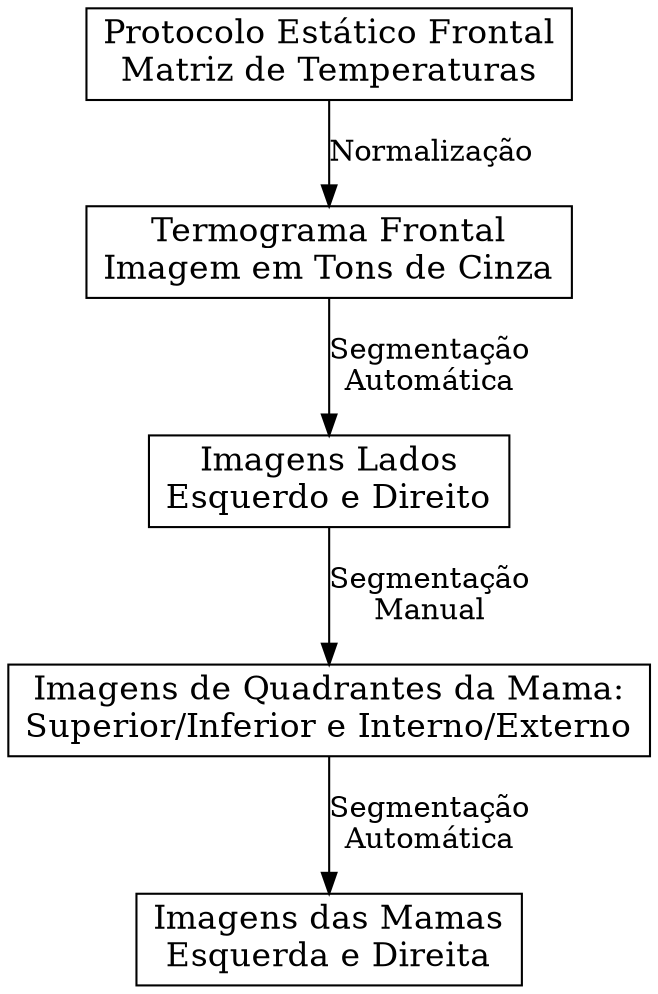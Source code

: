 digraph {
  node[shape=rectangle,fontsize=16]
  edge[fontsize=14]
  n1 [label="Protocolo Estático Frontal\nMatriz de Temperaturas"]
  n2 [label="Termograma Frontal\nImagem em Tons de Cinza"]
  n1 -> n2 [label="Normalização"]
  n3 [label="Imagens Lados\nEsquerdo e Direito"]
  n2 -> n3 [label="Segmentação\lAutomática"]
  n4 [label="Imagens de Quadrantes da Mama:\nSuperior/Inferior e Interno/Externo"]
  n3 -> n4 [label="Segmentação\lManual"]
  n5 [label="Imagens das Mamas\nEsquerda e Direita"]
  n4 -> n5 [label="Segmentação\lAutomática"]
}

